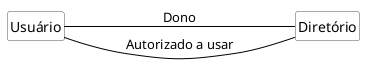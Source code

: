 @startuml mod01ima14
hide circle
hide methods
hide empty members

skinparam class {
    BackgroundColor White
    ArrowColor Black
    BorderColor #505050
}
skinparam ClassAttributeIconSize 0
class "Usuário" as o1
class "Diretório" as o2

left to right direction
o1 --- o2 : Dono
o1 -- o2 : Autorizado a usar
@enduml